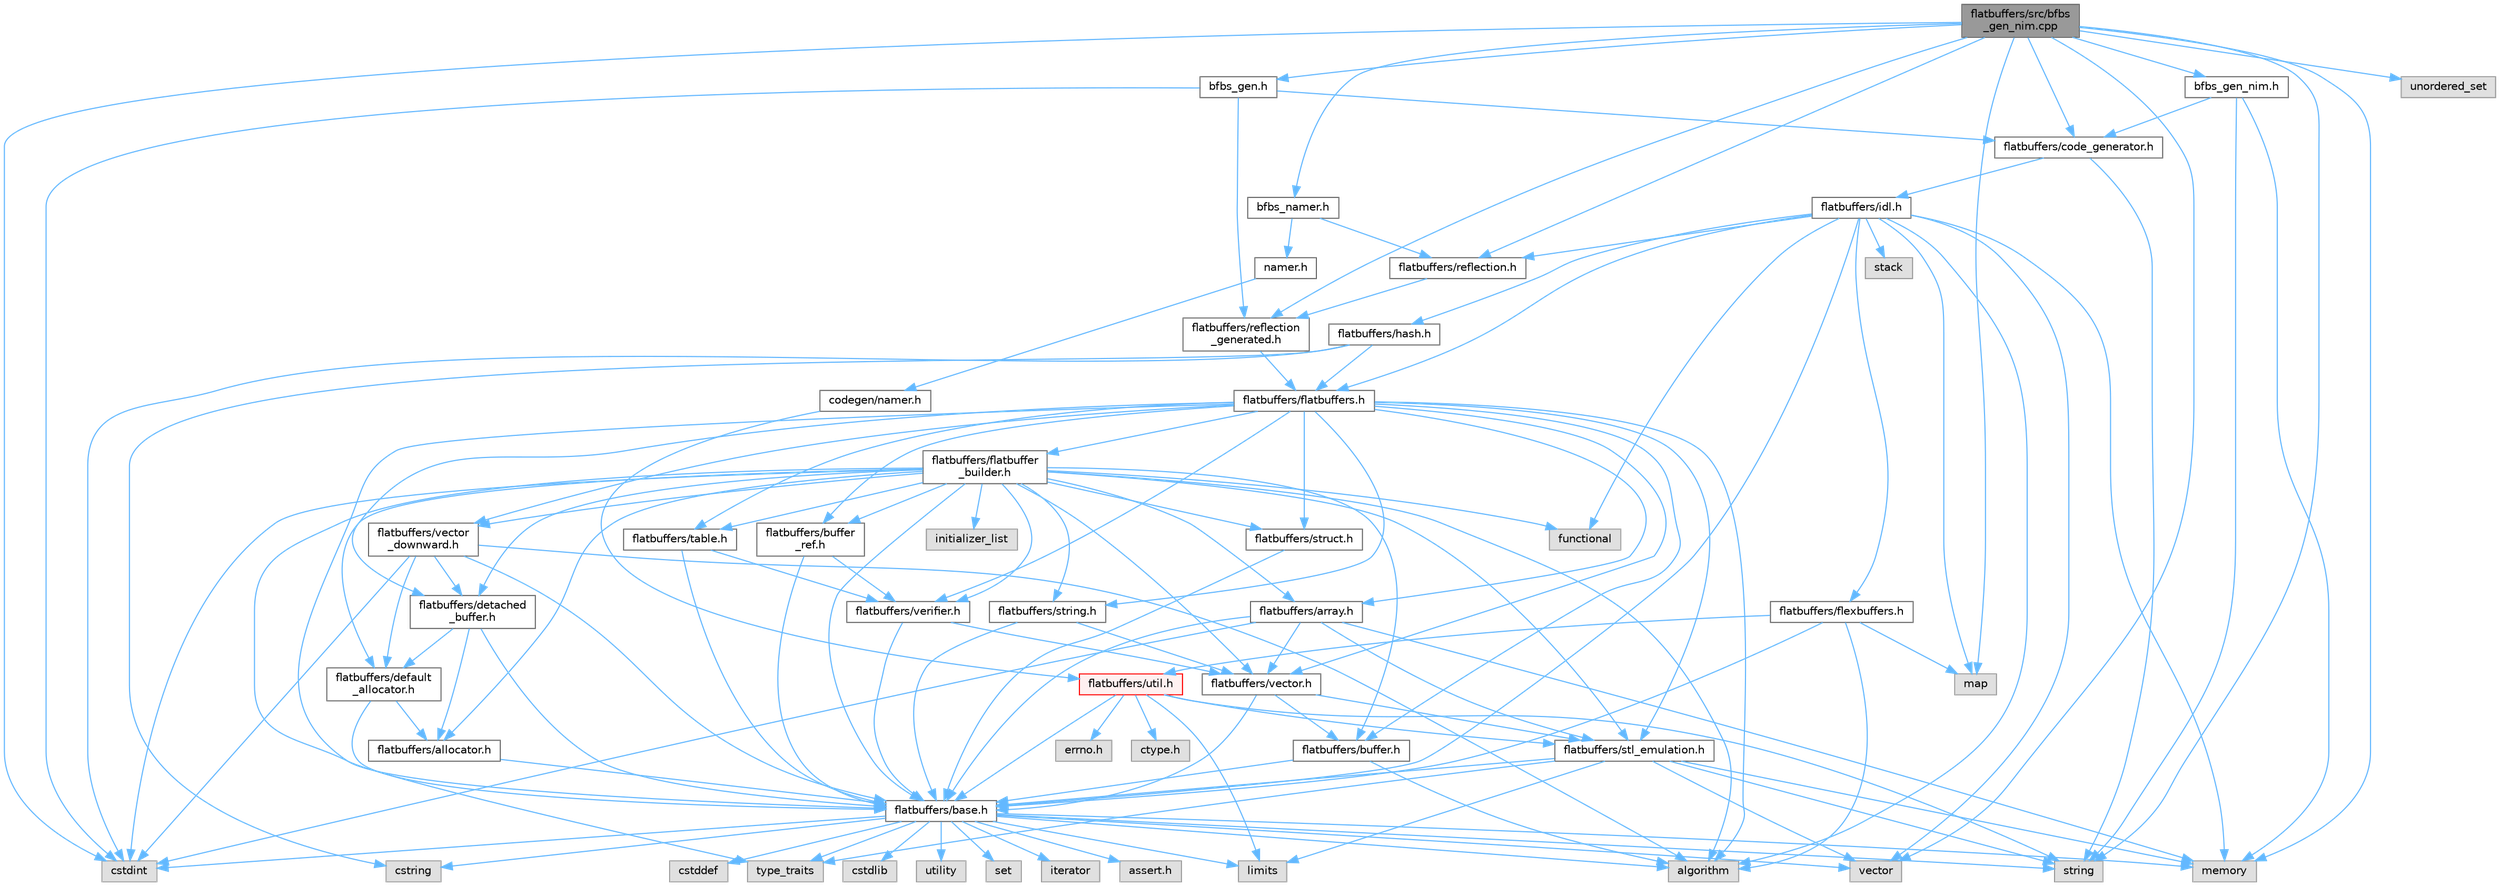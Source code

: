 digraph "flatbuffers/src/bfbs_gen_nim.cpp"
{
 // LATEX_PDF_SIZE
  bgcolor="transparent";
  edge [fontname=Helvetica,fontsize=10,labelfontname=Helvetica,labelfontsize=10];
  node [fontname=Helvetica,fontsize=10,shape=box,height=0.2,width=0.4];
  Node1 [id="Node000001",label="flatbuffers/src/bfbs\l_gen_nim.cpp",height=0.2,width=0.4,color="gray40", fillcolor="grey60", style="filled", fontcolor="black",tooltip=" "];
  Node1 -> Node2 [id="edge1_Node000001_Node000002",color="steelblue1",style="solid",tooltip=" "];
  Node2 [id="Node000002",label="bfbs_gen_nim.h",height=0.2,width=0.4,color="grey40", fillcolor="white", style="filled",URL="$bfbs__gen__nim_8h.html",tooltip=" "];
  Node2 -> Node3 [id="edge2_Node000002_Node000003",color="steelblue1",style="solid",tooltip=" "];
  Node3 [id="Node000003",label="memory",height=0.2,width=0.4,color="grey60", fillcolor="#E0E0E0", style="filled",tooltip=" "];
  Node2 -> Node4 [id="edge3_Node000002_Node000004",color="steelblue1",style="solid",tooltip=" "];
  Node4 [id="Node000004",label="string",height=0.2,width=0.4,color="grey60", fillcolor="#E0E0E0", style="filled",tooltip=" "];
  Node2 -> Node5 [id="edge4_Node000002_Node000005",color="steelblue1",style="solid",tooltip=" "];
  Node5 [id="Node000005",label="flatbuffers/code_generator.h",height=0.2,width=0.4,color="grey40", fillcolor="white", style="filled",URL="$code__generator_8h.html",tooltip=" "];
  Node5 -> Node4 [id="edge5_Node000005_Node000004",color="steelblue1",style="solid",tooltip=" "];
  Node5 -> Node6 [id="edge6_Node000005_Node000006",color="steelblue1",style="solid",tooltip=" "];
  Node6 [id="Node000006",label="flatbuffers/idl.h",height=0.2,width=0.4,color="grey40", fillcolor="white", style="filled",URL="$idl_8h.html",tooltip=" "];
  Node6 -> Node7 [id="edge7_Node000006_Node000007",color="steelblue1",style="solid",tooltip=" "];
  Node7 [id="Node000007",label="algorithm",height=0.2,width=0.4,color="grey60", fillcolor="#E0E0E0", style="filled",tooltip=" "];
  Node6 -> Node8 [id="edge8_Node000006_Node000008",color="steelblue1",style="solid",tooltip=" "];
  Node8 [id="Node000008",label="functional",height=0.2,width=0.4,color="grey60", fillcolor="#E0E0E0", style="filled",tooltip=" "];
  Node6 -> Node9 [id="edge9_Node000006_Node000009",color="steelblue1",style="solid",tooltip=" "];
  Node9 [id="Node000009",label="map",height=0.2,width=0.4,color="grey60", fillcolor="#E0E0E0", style="filled",tooltip=" "];
  Node6 -> Node3 [id="edge10_Node000006_Node000003",color="steelblue1",style="solid",tooltip=" "];
  Node6 -> Node10 [id="edge11_Node000006_Node000010",color="steelblue1",style="solid",tooltip=" "];
  Node10 [id="Node000010",label="stack",height=0.2,width=0.4,color="grey60", fillcolor="#E0E0E0", style="filled",tooltip=" "];
  Node6 -> Node11 [id="edge12_Node000006_Node000011",color="steelblue1",style="solid",tooltip=" "];
  Node11 [id="Node000011",label="vector",height=0.2,width=0.4,color="grey60", fillcolor="#E0E0E0", style="filled",tooltip=" "];
  Node6 -> Node12 [id="edge13_Node000006_Node000012",color="steelblue1",style="solid",tooltip=" "];
  Node12 [id="Node000012",label="flatbuffers/base.h",height=0.2,width=0.4,color="grey40", fillcolor="white", style="filled",URL="$base_8h.html",tooltip=" "];
  Node12 -> Node13 [id="edge14_Node000012_Node000013",color="steelblue1",style="solid",tooltip=" "];
  Node13 [id="Node000013",label="assert.h",height=0.2,width=0.4,color="grey60", fillcolor="#E0E0E0", style="filled",tooltip=" "];
  Node12 -> Node14 [id="edge15_Node000012_Node000014",color="steelblue1",style="solid",tooltip=" "];
  Node14 [id="Node000014",label="cstdint",height=0.2,width=0.4,color="grey60", fillcolor="#E0E0E0", style="filled",tooltip=" "];
  Node12 -> Node15 [id="edge16_Node000012_Node000015",color="steelblue1",style="solid",tooltip=" "];
  Node15 [id="Node000015",label="cstddef",height=0.2,width=0.4,color="grey60", fillcolor="#E0E0E0", style="filled",tooltip=" "];
  Node12 -> Node16 [id="edge17_Node000012_Node000016",color="steelblue1",style="solid",tooltip=" "];
  Node16 [id="Node000016",label="cstdlib",height=0.2,width=0.4,color="grey60", fillcolor="#E0E0E0", style="filled",tooltip=" "];
  Node12 -> Node17 [id="edge18_Node000012_Node000017",color="steelblue1",style="solid",tooltip=" "];
  Node17 [id="Node000017",label="cstring",height=0.2,width=0.4,color="grey60", fillcolor="#E0E0E0", style="filled",tooltip=" "];
  Node12 -> Node18 [id="edge19_Node000012_Node000018",color="steelblue1",style="solid",tooltip=" "];
  Node18 [id="Node000018",label="utility",height=0.2,width=0.4,color="grey60", fillcolor="#E0E0E0", style="filled",tooltip=" "];
  Node12 -> Node4 [id="edge20_Node000012_Node000004",color="steelblue1",style="solid",tooltip=" "];
  Node12 -> Node19 [id="edge21_Node000012_Node000019",color="steelblue1",style="solid",tooltip=" "];
  Node19 [id="Node000019",label="type_traits",height=0.2,width=0.4,color="grey60", fillcolor="#E0E0E0", style="filled",tooltip=" "];
  Node12 -> Node11 [id="edge22_Node000012_Node000011",color="steelblue1",style="solid",tooltip=" "];
  Node12 -> Node20 [id="edge23_Node000012_Node000020",color="steelblue1",style="solid",tooltip=" "];
  Node20 [id="Node000020",label="set",height=0.2,width=0.4,color="grey60", fillcolor="#E0E0E0", style="filled",tooltip=" "];
  Node12 -> Node7 [id="edge24_Node000012_Node000007",color="steelblue1",style="solid",tooltip=" "];
  Node12 -> Node21 [id="edge25_Node000012_Node000021",color="steelblue1",style="solid",tooltip=" "];
  Node21 [id="Node000021",label="limits",height=0.2,width=0.4,color="grey60", fillcolor="#E0E0E0", style="filled",tooltip=" "];
  Node12 -> Node22 [id="edge26_Node000012_Node000022",color="steelblue1",style="solid",tooltip=" "];
  Node22 [id="Node000022",label="iterator",height=0.2,width=0.4,color="grey60", fillcolor="#E0E0E0", style="filled",tooltip=" "];
  Node12 -> Node3 [id="edge27_Node000012_Node000003",color="steelblue1",style="solid",tooltip=" "];
  Node6 -> Node23 [id="edge28_Node000006_Node000023",color="steelblue1",style="solid",tooltip=" "];
  Node23 [id="Node000023",label="flatbuffers/flatbuffers.h",height=0.2,width=0.4,color="grey40", fillcolor="white", style="filled",URL="$flatbuffers_8h.html",tooltip=" "];
  Node23 -> Node7 [id="edge29_Node000023_Node000007",color="steelblue1",style="solid",tooltip=" "];
  Node23 -> Node24 [id="edge30_Node000023_Node000024",color="steelblue1",style="solid",tooltip=" "];
  Node24 [id="Node000024",label="flatbuffers/array.h",height=0.2,width=0.4,color="grey40", fillcolor="white", style="filled",URL="$array_8h.html",tooltip=" "];
  Node24 -> Node14 [id="edge31_Node000024_Node000014",color="steelblue1",style="solid",tooltip=" "];
  Node24 -> Node3 [id="edge32_Node000024_Node000003",color="steelblue1",style="solid",tooltip=" "];
  Node24 -> Node12 [id="edge33_Node000024_Node000012",color="steelblue1",style="solid",tooltip=" "];
  Node24 -> Node25 [id="edge34_Node000024_Node000025",color="steelblue1",style="solid",tooltip=" "];
  Node25 [id="Node000025",label="flatbuffers/stl_emulation.h",height=0.2,width=0.4,color="grey40", fillcolor="white", style="filled",URL="$stl__emulation_8h.html",tooltip=" "];
  Node25 -> Node12 [id="edge35_Node000025_Node000012",color="steelblue1",style="solid",tooltip=" "];
  Node25 -> Node4 [id="edge36_Node000025_Node000004",color="steelblue1",style="solid",tooltip=" "];
  Node25 -> Node19 [id="edge37_Node000025_Node000019",color="steelblue1",style="solid",tooltip=" "];
  Node25 -> Node11 [id="edge38_Node000025_Node000011",color="steelblue1",style="solid",tooltip=" "];
  Node25 -> Node3 [id="edge39_Node000025_Node000003",color="steelblue1",style="solid",tooltip=" "];
  Node25 -> Node21 [id="edge40_Node000025_Node000021",color="steelblue1",style="solid",tooltip=" "];
  Node24 -> Node26 [id="edge41_Node000024_Node000026",color="steelblue1",style="solid",tooltip=" "];
  Node26 [id="Node000026",label="flatbuffers/vector.h",height=0.2,width=0.4,color="grey40", fillcolor="white", style="filled",URL="$vector_8h.html",tooltip=" "];
  Node26 -> Node12 [id="edge42_Node000026_Node000012",color="steelblue1",style="solid",tooltip=" "];
  Node26 -> Node27 [id="edge43_Node000026_Node000027",color="steelblue1",style="solid",tooltip=" "];
  Node27 [id="Node000027",label="flatbuffers/buffer.h",height=0.2,width=0.4,color="grey40", fillcolor="white", style="filled",URL="$buffer_8h.html",tooltip=" "];
  Node27 -> Node7 [id="edge44_Node000027_Node000007",color="steelblue1",style="solid",tooltip=" "];
  Node27 -> Node12 [id="edge45_Node000027_Node000012",color="steelblue1",style="solid",tooltip=" "];
  Node26 -> Node25 [id="edge46_Node000026_Node000025",color="steelblue1",style="solid",tooltip=" "];
  Node23 -> Node12 [id="edge47_Node000023_Node000012",color="steelblue1",style="solid",tooltip=" "];
  Node23 -> Node27 [id="edge48_Node000023_Node000027",color="steelblue1",style="solid",tooltip=" "];
  Node23 -> Node28 [id="edge49_Node000023_Node000028",color="steelblue1",style="solid",tooltip=" "];
  Node28 [id="Node000028",label="flatbuffers/buffer\l_ref.h",height=0.2,width=0.4,color="grey40", fillcolor="white", style="filled",URL="$buffer__ref_8h.html",tooltip=" "];
  Node28 -> Node12 [id="edge50_Node000028_Node000012",color="steelblue1",style="solid",tooltip=" "];
  Node28 -> Node29 [id="edge51_Node000028_Node000029",color="steelblue1",style="solid",tooltip=" "];
  Node29 [id="Node000029",label="flatbuffers/verifier.h",height=0.2,width=0.4,color="grey40", fillcolor="white", style="filled",URL="$verifier_8h.html",tooltip=" "];
  Node29 -> Node12 [id="edge52_Node000029_Node000012",color="steelblue1",style="solid",tooltip=" "];
  Node29 -> Node26 [id="edge53_Node000029_Node000026",color="steelblue1",style="solid",tooltip=" "];
  Node23 -> Node30 [id="edge54_Node000023_Node000030",color="steelblue1",style="solid",tooltip=" "];
  Node30 [id="Node000030",label="flatbuffers/detached\l_buffer.h",height=0.2,width=0.4,color="grey40", fillcolor="white", style="filled",URL="$detached__buffer_8h.html",tooltip=" "];
  Node30 -> Node31 [id="edge55_Node000030_Node000031",color="steelblue1",style="solid",tooltip=" "];
  Node31 [id="Node000031",label="flatbuffers/allocator.h",height=0.2,width=0.4,color="grey40", fillcolor="white", style="filled",URL="$allocator_8h.html",tooltip=" "];
  Node31 -> Node12 [id="edge56_Node000031_Node000012",color="steelblue1",style="solid",tooltip=" "];
  Node30 -> Node12 [id="edge57_Node000030_Node000012",color="steelblue1",style="solid",tooltip=" "];
  Node30 -> Node32 [id="edge58_Node000030_Node000032",color="steelblue1",style="solid",tooltip=" "];
  Node32 [id="Node000032",label="flatbuffers/default\l_allocator.h",height=0.2,width=0.4,color="grey40", fillcolor="white", style="filled",URL="$default__allocator_8h.html",tooltip=" "];
  Node32 -> Node31 [id="edge59_Node000032_Node000031",color="steelblue1",style="solid",tooltip=" "];
  Node32 -> Node12 [id="edge60_Node000032_Node000012",color="steelblue1",style="solid",tooltip=" "];
  Node23 -> Node33 [id="edge61_Node000023_Node000033",color="steelblue1",style="solid",tooltip=" "];
  Node33 [id="Node000033",label="flatbuffers/flatbuffer\l_builder.h",height=0.2,width=0.4,color="grey40", fillcolor="white", style="filled",URL="$flatbuffer__builder_8h.html",tooltip=" "];
  Node33 -> Node7 [id="edge62_Node000033_Node000007",color="steelblue1",style="solid",tooltip=" "];
  Node33 -> Node14 [id="edge63_Node000033_Node000014",color="steelblue1",style="solid",tooltip=" "];
  Node33 -> Node8 [id="edge64_Node000033_Node000008",color="steelblue1",style="solid",tooltip=" "];
  Node33 -> Node34 [id="edge65_Node000033_Node000034",color="steelblue1",style="solid",tooltip=" "];
  Node34 [id="Node000034",label="initializer_list",height=0.2,width=0.4,color="grey60", fillcolor="#E0E0E0", style="filled",tooltip=" "];
  Node33 -> Node19 [id="edge66_Node000033_Node000019",color="steelblue1",style="solid",tooltip=" "];
  Node33 -> Node31 [id="edge67_Node000033_Node000031",color="steelblue1",style="solid",tooltip=" "];
  Node33 -> Node24 [id="edge68_Node000033_Node000024",color="steelblue1",style="solid",tooltip=" "];
  Node33 -> Node12 [id="edge69_Node000033_Node000012",color="steelblue1",style="solid",tooltip=" "];
  Node33 -> Node27 [id="edge70_Node000033_Node000027",color="steelblue1",style="solid",tooltip=" "];
  Node33 -> Node28 [id="edge71_Node000033_Node000028",color="steelblue1",style="solid",tooltip=" "];
  Node33 -> Node32 [id="edge72_Node000033_Node000032",color="steelblue1",style="solid",tooltip=" "];
  Node33 -> Node30 [id="edge73_Node000033_Node000030",color="steelblue1",style="solid",tooltip=" "];
  Node33 -> Node25 [id="edge74_Node000033_Node000025",color="steelblue1",style="solid",tooltip=" "];
  Node33 -> Node35 [id="edge75_Node000033_Node000035",color="steelblue1",style="solid",tooltip=" "];
  Node35 [id="Node000035",label="flatbuffers/string.h",height=0.2,width=0.4,color="grey40", fillcolor="white", style="filled",URL="$string_8h.html",tooltip=" "];
  Node35 -> Node12 [id="edge76_Node000035_Node000012",color="steelblue1",style="solid",tooltip=" "];
  Node35 -> Node26 [id="edge77_Node000035_Node000026",color="steelblue1",style="solid",tooltip=" "];
  Node33 -> Node36 [id="edge78_Node000033_Node000036",color="steelblue1",style="solid",tooltip=" "];
  Node36 [id="Node000036",label="flatbuffers/struct.h",height=0.2,width=0.4,color="grey40", fillcolor="white", style="filled",URL="$struct_8h.html",tooltip=" "];
  Node36 -> Node12 [id="edge79_Node000036_Node000012",color="steelblue1",style="solid",tooltip=" "];
  Node33 -> Node37 [id="edge80_Node000033_Node000037",color="steelblue1",style="solid",tooltip=" "];
  Node37 [id="Node000037",label="flatbuffers/table.h",height=0.2,width=0.4,color="grey40", fillcolor="white", style="filled",URL="$table_8h.html",tooltip=" "];
  Node37 -> Node12 [id="edge81_Node000037_Node000012",color="steelblue1",style="solid",tooltip=" "];
  Node37 -> Node29 [id="edge82_Node000037_Node000029",color="steelblue1",style="solid",tooltip=" "];
  Node33 -> Node26 [id="edge83_Node000033_Node000026",color="steelblue1",style="solid",tooltip=" "];
  Node33 -> Node38 [id="edge84_Node000033_Node000038",color="steelblue1",style="solid",tooltip=" "];
  Node38 [id="Node000038",label="flatbuffers/vector\l_downward.h",height=0.2,width=0.4,color="grey40", fillcolor="white", style="filled",URL="$vector__downward_8h.html",tooltip=" "];
  Node38 -> Node7 [id="edge85_Node000038_Node000007",color="steelblue1",style="solid",tooltip=" "];
  Node38 -> Node14 [id="edge86_Node000038_Node000014",color="steelblue1",style="solid",tooltip=" "];
  Node38 -> Node12 [id="edge87_Node000038_Node000012",color="steelblue1",style="solid",tooltip=" "];
  Node38 -> Node32 [id="edge88_Node000038_Node000032",color="steelblue1",style="solid",tooltip=" "];
  Node38 -> Node30 [id="edge89_Node000038_Node000030",color="steelblue1",style="solid",tooltip=" "];
  Node33 -> Node29 [id="edge90_Node000033_Node000029",color="steelblue1",style="solid",tooltip=" "];
  Node23 -> Node25 [id="edge91_Node000023_Node000025",color="steelblue1",style="solid",tooltip=" "];
  Node23 -> Node35 [id="edge92_Node000023_Node000035",color="steelblue1",style="solid",tooltip=" "];
  Node23 -> Node36 [id="edge93_Node000023_Node000036",color="steelblue1",style="solid",tooltip=" "];
  Node23 -> Node37 [id="edge94_Node000023_Node000037",color="steelblue1",style="solid",tooltip=" "];
  Node23 -> Node26 [id="edge95_Node000023_Node000026",color="steelblue1",style="solid",tooltip=" "];
  Node23 -> Node38 [id="edge96_Node000023_Node000038",color="steelblue1",style="solid",tooltip=" "];
  Node23 -> Node29 [id="edge97_Node000023_Node000029",color="steelblue1",style="solid",tooltip=" "];
  Node6 -> Node39 [id="edge98_Node000006_Node000039",color="steelblue1",style="solid",tooltip=" "];
  Node39 [id="Node000039",label="flatbuffers/flexbuffers.h",height=0.2,width=0.4,color="grey40", fillcolor="white", style="filled",URL="$flexbuffers_8h.html",tooltip=" "];
  Node39 -> Node7 [id="edge99_Node000039_Node000007",color="steelblue1",style="solid",tooltip=" "];
  Node39 -> Node9 [id="edge100_Node000039_Node000009",color="steelblue1",style="solid",tooltip=" "];
  Node39 -> Node12 [id="edge101_Node000039_Node000012",color="steelblue1",style="solid",tooltip=" "];
  Node39 -> Node40 [id="edge102_Node000039_Node000040",color="steelblue1",style="solid",tooltip=" "];
  Node40 [id="Node000040",label="flatbuffers/util.h",height=0.2,width=0.4,color="red", fillcolor="#FFF0F0", style="filled",URL="$util_8h.html",tooltip=" "];
  Node40 -> Node41 [id="edge103_Node000040_Node000041",color="steelblue1",style="solid",tooltip=" "];
  Node41 [id="Node000041",label="ctype.h",height=0.2,width=0.4,color="grey60", fillcolor="#E0E0E0", style="filled",tooltip=" "];
  Node40 -> Node42 [id="edge104_Node000040_Node000042",color="steelblue1",style="solid",tooltip=" "];
  Node42 [id="Node000042",label="errno.h",height=0.2,width=0.4,color="grey60", fillcolor="#E0E0E0", style="filled",tooltip=" "];
  Node40 -> Node12 [id="edge105_Node000040_Node000012",color="steelblue1",style="solid",tooltip=" "];
  Node40 -> Node25 [id="edge106_Node000040_Node000025",color="steelblue1",style="solid",tooltip=" "];
  Node40 -> Node21 [id="edge107_Node000040_Node000021",color="steelblue1",style="solid",tooltip=" "];
  Node40 -> Node4 [id="edge108_Node000040_Node000004",color="steelblue1",style="solid",tooltip=" "];
  Node6 -> Node46 [id="edge109_Node000006_Node000046",color="steelblue1",style="solid",tooltip=" "];
  Node46 [id="Node000046",label="flatbuffers/hash.h",height=0.2,width=0.4,color="grey40", fillcolor="white", style="filled",URL="$hash_8h.html",tooltip=" "];
  Node46 -> Node14 [id="edge110_Node000046_Node000014",color="steelblue1",style="solid",tooltip=" "];
  Node46 -> Node17 [id="edge111_Node000046_Node000017",color="steelblue1",style="solid",tooltip=" "];
  Node46 -> Node23 [id="edge112_Node000046_Node000023",color="steelblue1",style="solid",tooltip=" "];
  Node6 -> Node47 [id="edge113_Node000006_Node000047",color="steelblue1",style="solid",tooltip=" "];
  Node47 [id="Node000047",label="flatbuffers/reflection.h",height=0.2,width=0.4,color="grey40", fillcolor="white", style="filled",URL="$reflection_8h.html",tooltip=" "];
  Node47 -> Node48 [id="edge114_Node000047_Node000048",color="steelblue1",style="solid",tooltip=" "];
  Node48 [id="Node000048",label="flatbuffers/reflection\l_generated.h",height=0.2,width=0.4,color="grey40", fillcolor="white", style="filled",URL="$reflection__generated_8h.html",tooltip=" "];
  Node48 -> Node23 [id="edge115_Node000048_Node000023",color="steelblue1",style="solid",tooltip=" "];
  Node1 -> Node14 [id="edge116_Node000001_Node000014",color="steelblue1",style="solid",tooltip=" "];
  Node1 -> Node9 [id="edge117_Node000001_Node000009",color="steelblue1",style="solid",tooltip=" "];
  Node1 -> Node3 [id="edge118_Node000001_Node000003",color="steelblue1",style="solid",tooltip=" "];
  Node1 -> Node4 [id="edge119_Node000001_Node000004",color="steelblue1",style="solid",tooltip=" "];
  Node1 -> Node49 [id="edge120_Node000001_Node000049",color="steelblue1",style="solid",tooltip=" "];
  Node49 [id="Node000049",label="unordered_set",height=0.2,width=0.4,color="grey60", fillcolor="#E0E0E0", style="filled",tooltip=" "];
  Node1 -> Node11 [id="edge121_Node000001_Node000011",color="steelblue1",style="solid",tooltip=" "];
  Node1 -> Node50 [id="edge122_Node000001_Node000050",color="steelblue1",style="solid",tooltip=" "];
  Node50 [id="Node000050",label="bfbs_gen.h",height=0.2,width=0.4,color="grey40", fillcolor="white", style="filled",URL="$bfbs__gen_8h.html",tooltip=" "];
  Node50 -> Node14 [id="edge123_Node000050_Node000014",color="steelblue1",style="solid",tooltip=" "];
  Node50 -> Node5 [id="edge124_Node000050_Node000005",color="steelblue1",style="solid",tooltip=" "];
  Node50 -> Node48 [id="edge125_Node000050_Node000048",color="steelblue1",style="solid",tooltip=" "];
  Node1 -> Node51 [id="edge126_Node000001_Node000051",color="steelblue1",style="solid",tooltip=" "];
  Node51 [id="Node000051",label="bfbs_namer.h",height=0.2,width=0.4,color="grey40", fillcolor="white", style="filled",URL="$bfbs__namer_8h.html",tooltip=" "];
  Node51 -> Node47 [id="edge127_Node000051_Node000047",color="steelblue1",style="solid",tooltip=" "];
  Node51 -> Node52 [id="edge128_Node000051_Node000052",color="steelblue1",style="solid",tooltip=" "];
  Node52 [id="Node000052",label="namer.h",height=0.2,width=0.4,color="grey40", fillcolor="white", style="filled",URL="$src_2namer_8h.html",tooltip=" "];
  Node52 -> Node53 [id="edge129_Node000052_Node000053",color="steelblue1",style="solid",tooltip=" "];
  Node53 [id="Node000053",label="codegen/namer.h",height=0.2,width=0.4,color="grey40", fillcolor="white", style="filled",URL="$include_2codegen_2namer_8h.html",tooltip=" "];
  Node53 -> Node40 [id="edge130_Node000053_Node000040",color="steelblue1",style="solid",tooltip=" "];
  Node1 -> Node5 [id="edge131_Node000001_Node000005",color="steelblue1",style="solid",tooltip=" "];
  Node1 -> Node47 [id="edge132_Node000001_Node000047",color="steelblue1",style="solid",tooltip=" "];
  Node1 -> Node48 [id="edge133_Node000001_Node000048",color="steelblue1",style="solid",tooltip=" "];
}
